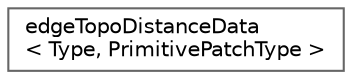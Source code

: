 digraph "Graphical Class Hierarchy"
{
 // LATEX_PDF_SIZE
  bgcolor="transparent";
  edge [fontname=Helvetica,fontsize=10,labelfontname=Helvetica,labelfontsize=10];
  node [fontname=Helvetica,fontsize=10,shape=box,height=0.2,width=0.4];
  rankdir="LR";
  Node0 [id="Node000000",label="edgeTopoDistanceData\l\< Type, PrimitivePatchType \>",height=0.2,width=0.4,color="grey40", fillcolor="white", style="filled",URL="$classFoam_1_1edgeTopoDistanceData.html",tooltip="For use with PatchEdgeFaceWave. Determines topological distance to starting edges...."];
}
